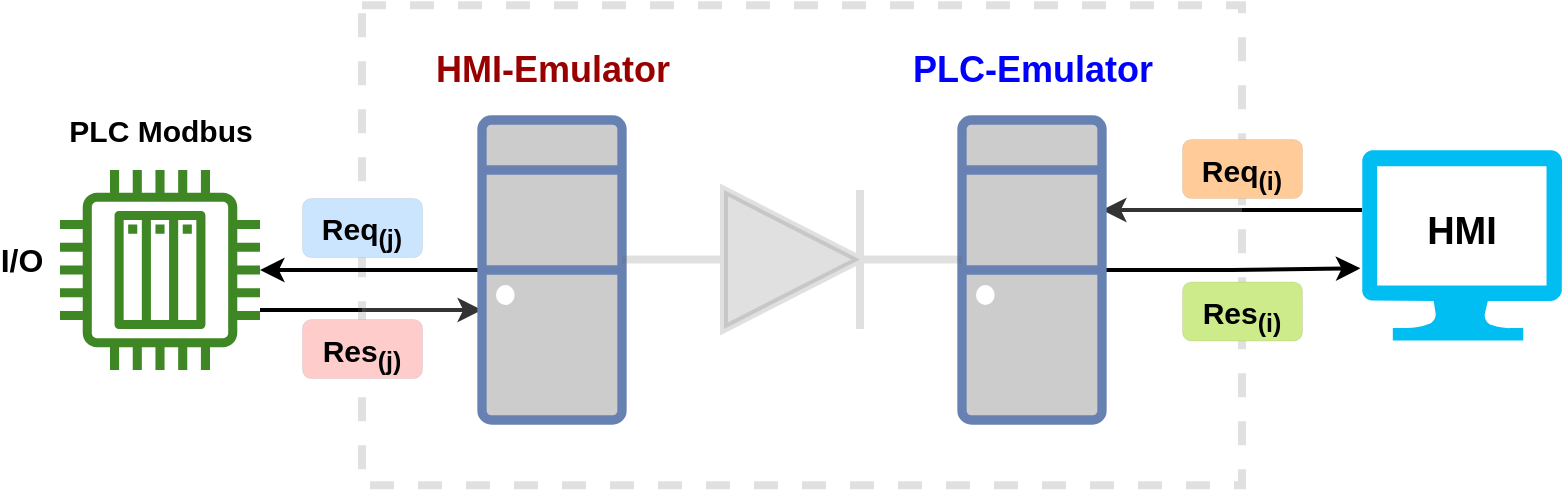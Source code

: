 <mxfile version="20.5.3" type="github">
  <diagram id="ub3vnYTZT_gb7076K1Aa" name="Page-1">
    <mxGraphModel dx="1185" dy="605" grid="1" gridSize="10" guides="1" tooltips="1" connect="1" arrows="1" fold="1" page="1" pageScale="1" pageWidth="850" pageHeight="1100" math="0" shadow="0">
      <root>
        <mxCell id="0" />
        <mxCell id="1" parent="0" />
        <mxCell id="GaA5yQTh2X4wVMZrG-Xp-41" style="edgeStyle=orthogonalEdgeStyle;rounded=0;orthogonalLoop=1;jettySize=auto;html=1;strokeWidth=2;fontSize=18;fontColor=#0000FF;" edge="1" parent="1" source="GaA5yQTh2X4wVMZrG-Xp-1" target="GaA5yQTh2X4wVMZrG-Xp-18">
          <mxGeometry relative="1" as="geometry">
            <Array as="points">
              <mxPoint x="210" y="290" />
              <mxPoint x="210" y="290" />
            </Array>
          </mxGeometry>
        </mxCell>
        <mxCell id="GaA5yQTh2X4wVMZrG-Xp-1" value="" style="sketch=0;outlineConnect=0;fontColor=#232F3E;gradientColor=none;fillColor=#3F8624;strokeColor=none;dashed=0;verticalLabelPosition=bottom;verticalAlign=top;align=center;html=1;fontSize=12;fontStyle=0;aspect=fixed;pointerEvents=1;shape=mxgraph.aws4.iot_thing_plc;" vertex="1" parent="1">
          <mxGeometry x="59" y="220" width="100" height="100" as="geometry" />
        </mxCell>
        <mxCell id="GaA5yQTh2X4wVMZrG-Xp-2" value="&lt;div style=&quot;font-size: 15px;&quot;&gt;PLC Modbus&lt;/div&gt;" style="text;html=1;align=center;verticalAlign=middle;whiteSpace=wrap;rounded=0;strokeWidth=5;perimeterSpacing=3;fontSize=15;fontStyle=1" vertex="1" parent="1">
          <mxGeometry x="53.5" y="180" width="111" height="40" as="geometry" />
        </mxCell>
        <mxCell id="GaA5yQTh2X4wVMZrG-Xp-5" value="I/O" style="text;html=1;align=center;verticalAlign=middle;whiteSpace=wrap;rounded=0;strokeWidth=5;perimeterSpacing=3;fontSize=16;fontStyle=1" vertex="1" parent="1">
          <mxGeometry x="30" y="245.25" width="20" height="39" as="geometry" />
        </mxCell>
        <mxCell id="GaA5yQTh2X4wVMZrG-Xp-21" style="edgeStyle=orthogonalEdgeStyle;rounded=0;orthogonalLoop=1;jettySize=auto;html=1;strokeWidth=2;fontSize=20;" edge="1" parent="1" source="GaA5yQTh2X4wVMZrG-Xp-7" target="GaA5yQTh2X4wVMZrG-Xp-19">
          <mxGeometry relative="1" as="geometry">
            <Array as="points">
              <mxPoint x="650" y="240" />
              <mxPoint x="650" y="240" />
            </Array>
          </mxGeometry>
        </mxCell>
        <mxCell id="GaA5yQTh2X4wVMZrG-Xp-7" value="" style="verticalLabelPosition=bottom;html=1;verticalAlign=top;align=center;strokeColor=none;fillColor=#00BEF2;shape=mxgraph.azure.computer;pointerEvents=1;strokeWidth=5;fontSize=15;" vertex="1" parent="1">
          <mxGeometry x="710" y="210" width="100" height="95.25" as="geometry" />
        </mxCell>
        <mxCell id="GaA5yQTh2X4wVMZrG-Xp-10" value="&lt;div style=&quot;font-size: 19px;&quot;&gt;HMI&lt;/div&gt;" style="text;html=1;align=center;verticalAlign=middle;whiteSpace=wrap;rounded=0;strokeWidth=2;perimeterSpacing=6;fontSize=19;opacity=20;fontStyle=1" vertex="1" parent="1">
          <mxGeometry x="740" y="230" width="40" height="41.5" as="geometry" />
        </mxCell>
        <mxCell id="GaA5yQTh2X4wVMZrG-Xp-11" value="" style="rounded=0;whiteSpace=wrap;html=1;strokeWidth=4;fontSize=19;opacity=20;dashed=1;strokeColor=#666666;" vertex="1" parent="1">
          <mxGeometry x="210" y="137.63" width="440" height="240" as="geometry" />
        </mxCell>
        <mxCell id="GaA5yQTh2X4wVMZrG-Xp-35" style="edgeStyle=orthogonalEdgeStyle;rounded=0;orthogonalLoop=1;jettySize=auto;html=1;strokeWidth=2;fontSize=18;fontColor=#0000FF;" edge="1" parent="1" source="GaA5yQTh2X4wVMZrG-Xp-18" target="GaA5yQTh2X4wVMZrG-Xp-1">
          <mxGeometry relative="1" as="geometry">
            <Array as="points">
              <mxPoint x="230" y="270" />
              <mxPoint x="230" y="270" />
            </Array>
          </mxGeometry>
        </mxCell>
        <mxCell id="GaA5yQTh2X4wVMZrG-Xp-18" value="" style="fontColor=#0066CC;verticalAlign=top;verticalLabelPosition=bottom;labelPosition=center;align=center;html=1;outlineConnect=0;fillColor=#CCCCCC;strokeColor=#6881B3;gradientColor=none;gradientDirection=north;strokeWidth=2;shape=mxgraph.networks.desktop_pc;fontSize=15;" vertex="1" parent="1">
          <mxGeometry x="270" y="195" width="70" height="150" as="geometry" />
        </mxCell>
        <mxCell id="GaA5yQTh2X4wVMZrG-Xp-44" style="edgeStyle=orthogonalEdgeStyle;rounded=0;orthogonalLoop=1;jettySize=auto;html=1;entryX=-0.008;entryY=0.621;entryDx=0;entryDy=0;entryPerimeter=0;strokeWidth=2;fontSize=18;fontColor=#0000FF;" edge="1" parent="1" source="GaA5yQTh2X4wVMZrG-Xp-19" target="GaA5yQTh2X4wVMZrG-Xp-7">
          <mxGeometry relative="1" as="geometry" />
        </mxCell>
        <mxCell id="GaA5yQTh2X4wVMZrG-Xp-19" value="" style="fontColor=#0066CC;verticalAlign=top;verticalLabelPosition=bottom;labelPosition=center;align=center;html=1;outlineConnect=0;fillColor=#CCCCCC;strokeColor=#6881B3;gradientColor=none;gradientDirection=north;strokeWidth=2;shape=mxgraph.networks.desktop_pc;fontSize=15;" vertex="1" parent="1">
          <mxGeometry x="510" y="195" width="70" height="150" as="geometry" />
        </mxCell>
        <mxCell id="GaA5yQTh2X4wVMZrG-Xp-20" value="" style="pointerEvents=1;fillColor=strokeColor;verticalLabelPosition=bottom;shadow=0;dashed=0;align=center;html=1;verticalAlign=top;shape=mxgraph.electrical.diodes.diode;strokeColor=#666666;strokeWidth=4;fontSize=19;opacity=20;" vertex="1" parent="1">
          <mxGeometry x="340" y="230" width="170" height="69.5" as="geometry" />
        </mxCell>
        <mxCell id="GaA5yQTh2X4wVMZrG-Xp-26" value="Res&lt;sub&gt;(i)&lt;br&gt;&lt;/sub&gt;" style="text;html=1;align=center;verticalAlign=top;whiteSpace=wrap;rounded=1;strokeWidth=0;perimeterSpacing=1;fontSize=15;fillColor=#cdeb8b;strokeColor=#36393d;fillStyle=auto;sketch=0;shadow=0;glass=0;fontStyle=1" vertex="1" parent="1">
          <mxGeometry x="620" y="275.75" width="60" height="29.5" as="geometry" />
        </mxCell>
        <mxCell id="GaA5yQTh2X4wVMZrG-Xp-27" style="edgeStyle=orthogonalEdgeStyle;rounded=0;orthogonalLoop=1;jettySize=auto;html=1;exitX=0.5;exitY=1;exitDx=0;exitDy=0;strokeWidth=2;fontSize=20;" edge="1" parent="1" source="GaA5yQTh2X4wVMZrG-Xp-26" target="GaA5yQTh2X4wVMZrG-Xp-26">
          <mxGeometry relative="1" as="geometry" />
        </mxCell>
        <mxCell id="GaA5yQTh2X4wVMZrG-Xp-28" value="Req&lt;sub&gt;(i)&lt;br&gt;&lt;/sub&gt;" style="text;html=1;align=center;verticalAlign=top;whiteSpace=wrap;rounded=1;strokeWidth=0;perimeterSpacing=1;fontSize=15;fillColor=#ffcc99;strokeColor=#36393d;fillStyle=auto;sketch=0;shadow=0;glass=0;fontStyle=1" vertex="1" parent="1">
          <mxGeometry x="620" y="204.5" width="60" height="29.5" as="geometry" />
        </mxCell>
        <mxCell id="GaA5yQTh2X4wVMZrG-Xp-29" value="&lt;div style=&quot;font-size: 18px;&quot;&gt;PLC-Emulator&lt;/div&gt;" style="text;html=1;align=center;verticalAlign=middle;whiteSpace=wrap;rounded=0;strokeWidth=5;perimeterSpacing=3;fontSize=18;fontStyle=1;fontColor=#0000FF;" vertex="1" parent="1">
          <mxGeometry x="479.75" y="150" width="130.5" height="40" as="geometry" />
        </mxCell>
        <mxCell id="GaA5yQTh2X4wVMZrG-Xp-30" value="&lt;div style=&quot;font-size: 18px;&quot;&gt;HMI-Emulator&lt;/div&gt;" style="text;html=1;align=center;verticalAlign=middle;whiteSpace=wrap;rounded=0;strokeWidth=5;perimeterSpacing=3;fontSize=18;fontStyle=1;fontColor=#990000;" vertex="1" parent="1">
          <mxGeometry x="240" y="150" width="130.5" height="40" as="geometry" />
        </mxCell>
        <mxCell id="GaA5yQTh2X4wVMZrG-Xp-39" value="Req&lt;sub&gt;(j)&lt;br&gt;&lt;/sub&gt;" style="text;html=1;align=center;verticalAlign=top;whiteSpace=wrap;rounded=1;strokeWidth=0;perimeterSpacing=1;fontSize=15;fillColor=#cce5ff;strokeColor=#36393d;fillStyle=auto;sketch=0;shadow=0;glass=0;fontStyle=1" vertex="1" parent="1">
          <mxGeometry x="180" y="234" width="60" height="29.5" as="geometry" />
        </mxCell>
        <mxCell id="GaA5yQTh2X4wVMZrG-Xp-40" value="Res&lt;sub&gt;(j)&lt;br&gt;&lt;/sub&gt;" style="text;html=1;align=center;verticalAlign=top;whiteSpace=wrap;rounded=1;strokeWidth=0;perimeterSpacing=1;fontSize=15;fillColor=#ffcccc;strokeColor=#36393d;fillStyle=auto;sketch=0;shadow=0;glass=0;fontStyle=1" vertex="1" parent="1">
          <mxGeometry x="180" y="294.5" width="60" height="29.5" as="geometry" />
        </mxCell>
      </root>
    </mxGraphModel>
  </diagram>
</mxfile>
